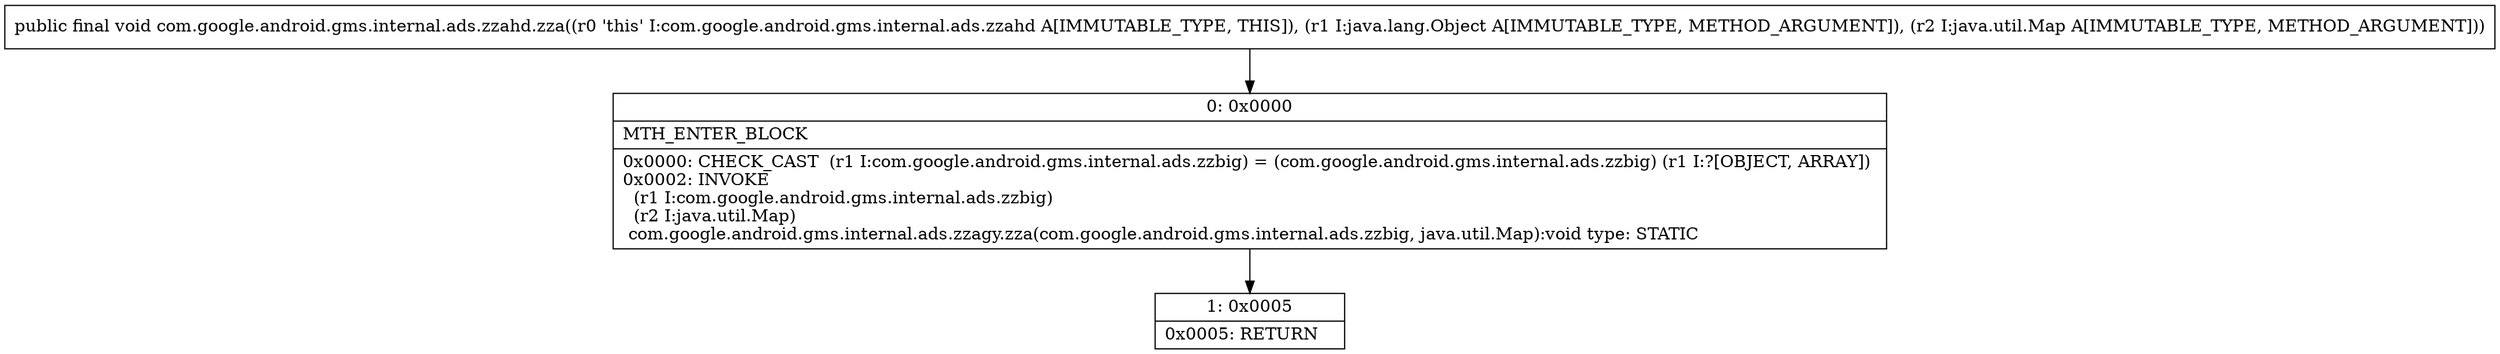 digraph "CFG forcom.google.android.gms.internal.ads.zzahd.zza(Ljava\/lang\/Object;Ljava\/util\/Map;)V" {
Node_0 [shape=record,label="{0\:\ 0x0000|MTH_ENTER_BLOCK\l|0x0000: CHECK_CAST  (r1 I:com.google.android.gms.internal.ads.zzbig) = (com.google.android.gms.internal.ads.zzbig) (r1 I:?[OBJECT, ARRAY]) \l0x0002: INVOKE  \l  (r1 I:com.google.android.gms.internal.ads.zzbig)\l  (r2 I:java.util.Map)\l com.google.android.gms.internal.ads.zzagy.zza(com.google.android.gms.internal.ads.zzbig, java.util.Map):void type: STATIC \l}"];
Node_1 [shape=record,label="{1\:\ 0x0005|0x0005: RETURN   \l}"];
MethodNode[shape=record,label="{public final void com.google.android.gms.internal.ads.zzahd.zza((r0 'this' I:com.google.android.gms.internal.ads.zzahd A[IMMUTABLE_TYPE, THIS]), (r1 I:java.lang.Object A[IMMUTABLE_TYPE, METHOD_ARGUMENT]), (r2 I:java.util.Map A[IMMUTABLE_TYPE, METHOD_ARGUMENT])) }"];
MethodNode -> Node_0;
Node_0 -> Node_1;
}

